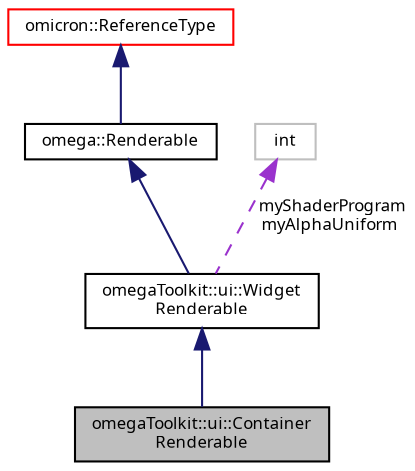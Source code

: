 digraph "omegaToolkit::ui::ContainerRenderable"
{
  bgcolor="transparent";
  edge [fontname="FreeSans.ttf",fontsize="8",labelfontname="FreeSans.ttf",labelfontsize="8"];
  node [fontname="FreeSans.ttf",fontsize="8",shape=record];
  Node1 [label="omegaToolkit::ui::Container\lRenderable",height=0.2,width=0.4,color="black", fillcolor="grey75", style="filled" fontcolor="black"];
  Node2 -> Node1 [dir="back",color="midnightblue",fontsize="8",style="solid",fontname="FreeSans.ttf"];
  Node2 [label="omegaToolkit::ui::Widget\lRenderable",height=0.2,width=0.4,color="black",URL="$classomega_toolkit_1_1ui_1_1_widget_renderable.html"];
  Node3 -> Node2 [dir="back",color="midnightblue",fontsize="8",style="solid",fontname="FreeSans.ttf"];
  Node3 [label="omega::Renderable",height=0.2,width=0.4,color="black",URL="$classomega_1_1_renderable.html"];
  Node4 -> Node3 [dir="back",color="midnightblue",fontsize="8",style="solid",fontname="FreeSans.ttf"];
  Node4 [label="omicron::ReferenceType",height=0.2,width=0.4,color="red",URL="$classomicron_1_1_reference_type.html",tooltip="Implements a base class for reference-counted types. "];
  Node5 -> Node2 [dir="back",color="darkorchid3",fontsize="8",style="dashed",label=" myShaderProgram\nmyAlphaUniform" ,fontname="FreeSans.ttf"];
  Node5 [label="int",height=0.2,width=0.4,color="grey75"];
}
